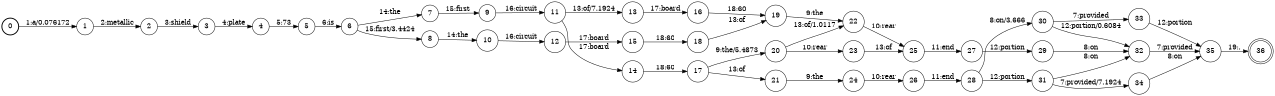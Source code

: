digraph FST {
rankdir = LR;
size = "8.5,11";
label = "";
center = 1;
orientation = Portrait;
ranksep = "0.4";
nodesep = "0.25";
0 [label = "0", shape = circle, style = bold, fontsize = 14]
	0 -> 1 [label = "1:a/0.076172", fontsize = 14];
1 [label = "1", shape = circle, style = solid, fontsize = 14]
	1 -> 2 [label = "2:metallic", fontsize = 14];
2 [label = "2", shape = circle, style = solid, fontsize = 14]
	2 -> 3 [label = "3:shield", fontsize = 14];
3 [label = "3", shape = circle, style = solid, fontsize = 14]
	3 -> 4 [label = "4:plate", fontsize = 14];
4 [label = "4", shape = circle, style = solid, fontsize = 14]
	4 -> 5 [label = "5:73", fontsize = 14];
5 [label = "5", shape = circle, style = solid, fontsize = 14]
	5 -> 6 [label = "6:is", fontsize = 14];
6 [label = "6", shape = circle, style = solid, fontsize = 14]
	6 -> 7 [label = "14:the", fontsize = 14];
	6 -> 8 [label = "15:first/3.4424", fontsize = 14];
7 [label = "7", shape = circle, style = solid, fontsize = 14]
	7 -> 9 [label = "15:first", fontsize = 14];
8 [label = "8", shape = circle, style = solid, fontsize = 14]
	8 -> 10 [label = "14:the", fontsize = 14];
9 [label = "9", shape = circle, style = solid, fontsize = 14]
	9 -> 11 [label = "16:circuit", fontsize = 14];
10 [label = "10", shape = circle, style = solid, fontsize = 14]
	10 -> 12 [label = "16:circuit", fontsize = 14];
11 [label = "11", shape = circle, style = solid, fontsize = 14]
	11 -> 13 [label = "13:of/7.1924", fontsize = 14];
	11 -> 14 [label = "17:board", fontsize = 14];
12 [label = "12", shape = circle, style = solid, fontsize = 14]
	12 -> 15 [label = "17:board", fontsize = 14];
13 [label = "13", shape = circle, style = solid, fontsize = 14]
	13 -> 16 [label = "17:board", fontsize = 14];
14 [label = "14", shape = circle, style = solid, fontsize = 14]
	14 -> 17 [label = "18:60", fontsize = 14];
15 [label = "15", shape = circle, style = solid, fontsize = 14]
	15 -> 18 [label = "18:60", fontsize = 14];
16 [label = "16", shape = circle, style = solid, fontsize = 14]
	16 -> 19 [label = "18:60", fontsize = 14];
17 [label = "17", shape = circle, style = solid, fontsize = 14]
	17 -> 21 [label = "13:of", fontsize = 14];
	17 -> 20 [label = "9:the/5.4873", fontsize = 14];
18 [label = "18", shape = circle, style = solid, fontsize = 14]
	18 -> 19 [label = "13:of", fontsize = 14];
19 [label = "19", shape = circle, style = solid, fontsize = 14]
	19 -> 22 [label = "9:the", fontsize = 14];
20 [label = "20", shape = circle, style = solid, fontsize = 14]
	20 -> 23 [label = "10:rear", fontsize = 14];
	20 -> 22 [label = "13:of/1.0117", fontsize = 14];
21 [label = "21", shape = circle, style = solid, fontsize = 14]
	21 -> 24 [label = "9:the", fontsize = 14];
22 [label = "22", shape = circle, style = solid, fontsize = 14]
	22 -> 25 [label = "10:rear", fontsize = 14];
23 [label = "23", shape = circle, style = solid, fontsize = 14]
	23 -> 25 [label = "13:of", fontsize = 14];
24 [label = "24", shape = circle, style = solid, fontsize = 14]
	24 -> 26 [label = "10:rear", fontsize = 14];
25 [label = "25", shape = circle, style = solid, fontsize = 14]
	25 -> 27 [label = "11:end", fontsize = 14];
26 [label = "26", shape = circle, style = solid, fontsize = 14]
	26 -> 28 [label = "11:end", fontsize = 14];
27 [label = "27", shape = circle, style = solid, fontsize = 14]
	27 -> 29 [label = "12:portion", fontsize = 14];
28 [label = "28", shape = circle, style = solid, fontsize = 14]
	28 -> 30 [label = "8:on/3.666", fontsize = 14];
	28 -> 31 [label = "12:portion", fontsize = 14];
29 [label = "29", shape = circle, style = solid, fontsize = 14]
	29 -> 32 [label = "8:on", fontsize = 14];
30 [label = "30", shape = circle, style = solid, fontsize = 14]
	30 -> 33 [label = "7:provided", fontsize = 14];
	30 -> 32 [label = "12:portion/0.6084", fontsize = 14];
31 [label = "31", shape = circle, style = solid, fontsize = 14]
	31 -> 34 [label = "7:provided/7.1924", fontsize = 14];
	31 -> 32 [label = "8:on", fontsize = 14];
32 [label = "32", shape = circle, style = solid, fontsize = 14]
	32 -> 35 [label = "7:provided", fontsize = 14];
33 [label = "33", shape = circle, style = solid, fontsize = 14]
	33 -> 35 [label = "12:portion", fontsize = 14];
34 [label = "34", shape = circle, style = solid, fontsize = 14]
	34 -> 35 [label = "8:on", fontsize = 14];
35 [label = "35", shape = circle, style = solid, fontsize = 14]
	35 -> 36 [label = "19:.", fontsize = 14];
36 [label = "36", shape = doublecircle, style = solid, fontsize = 14]
}
